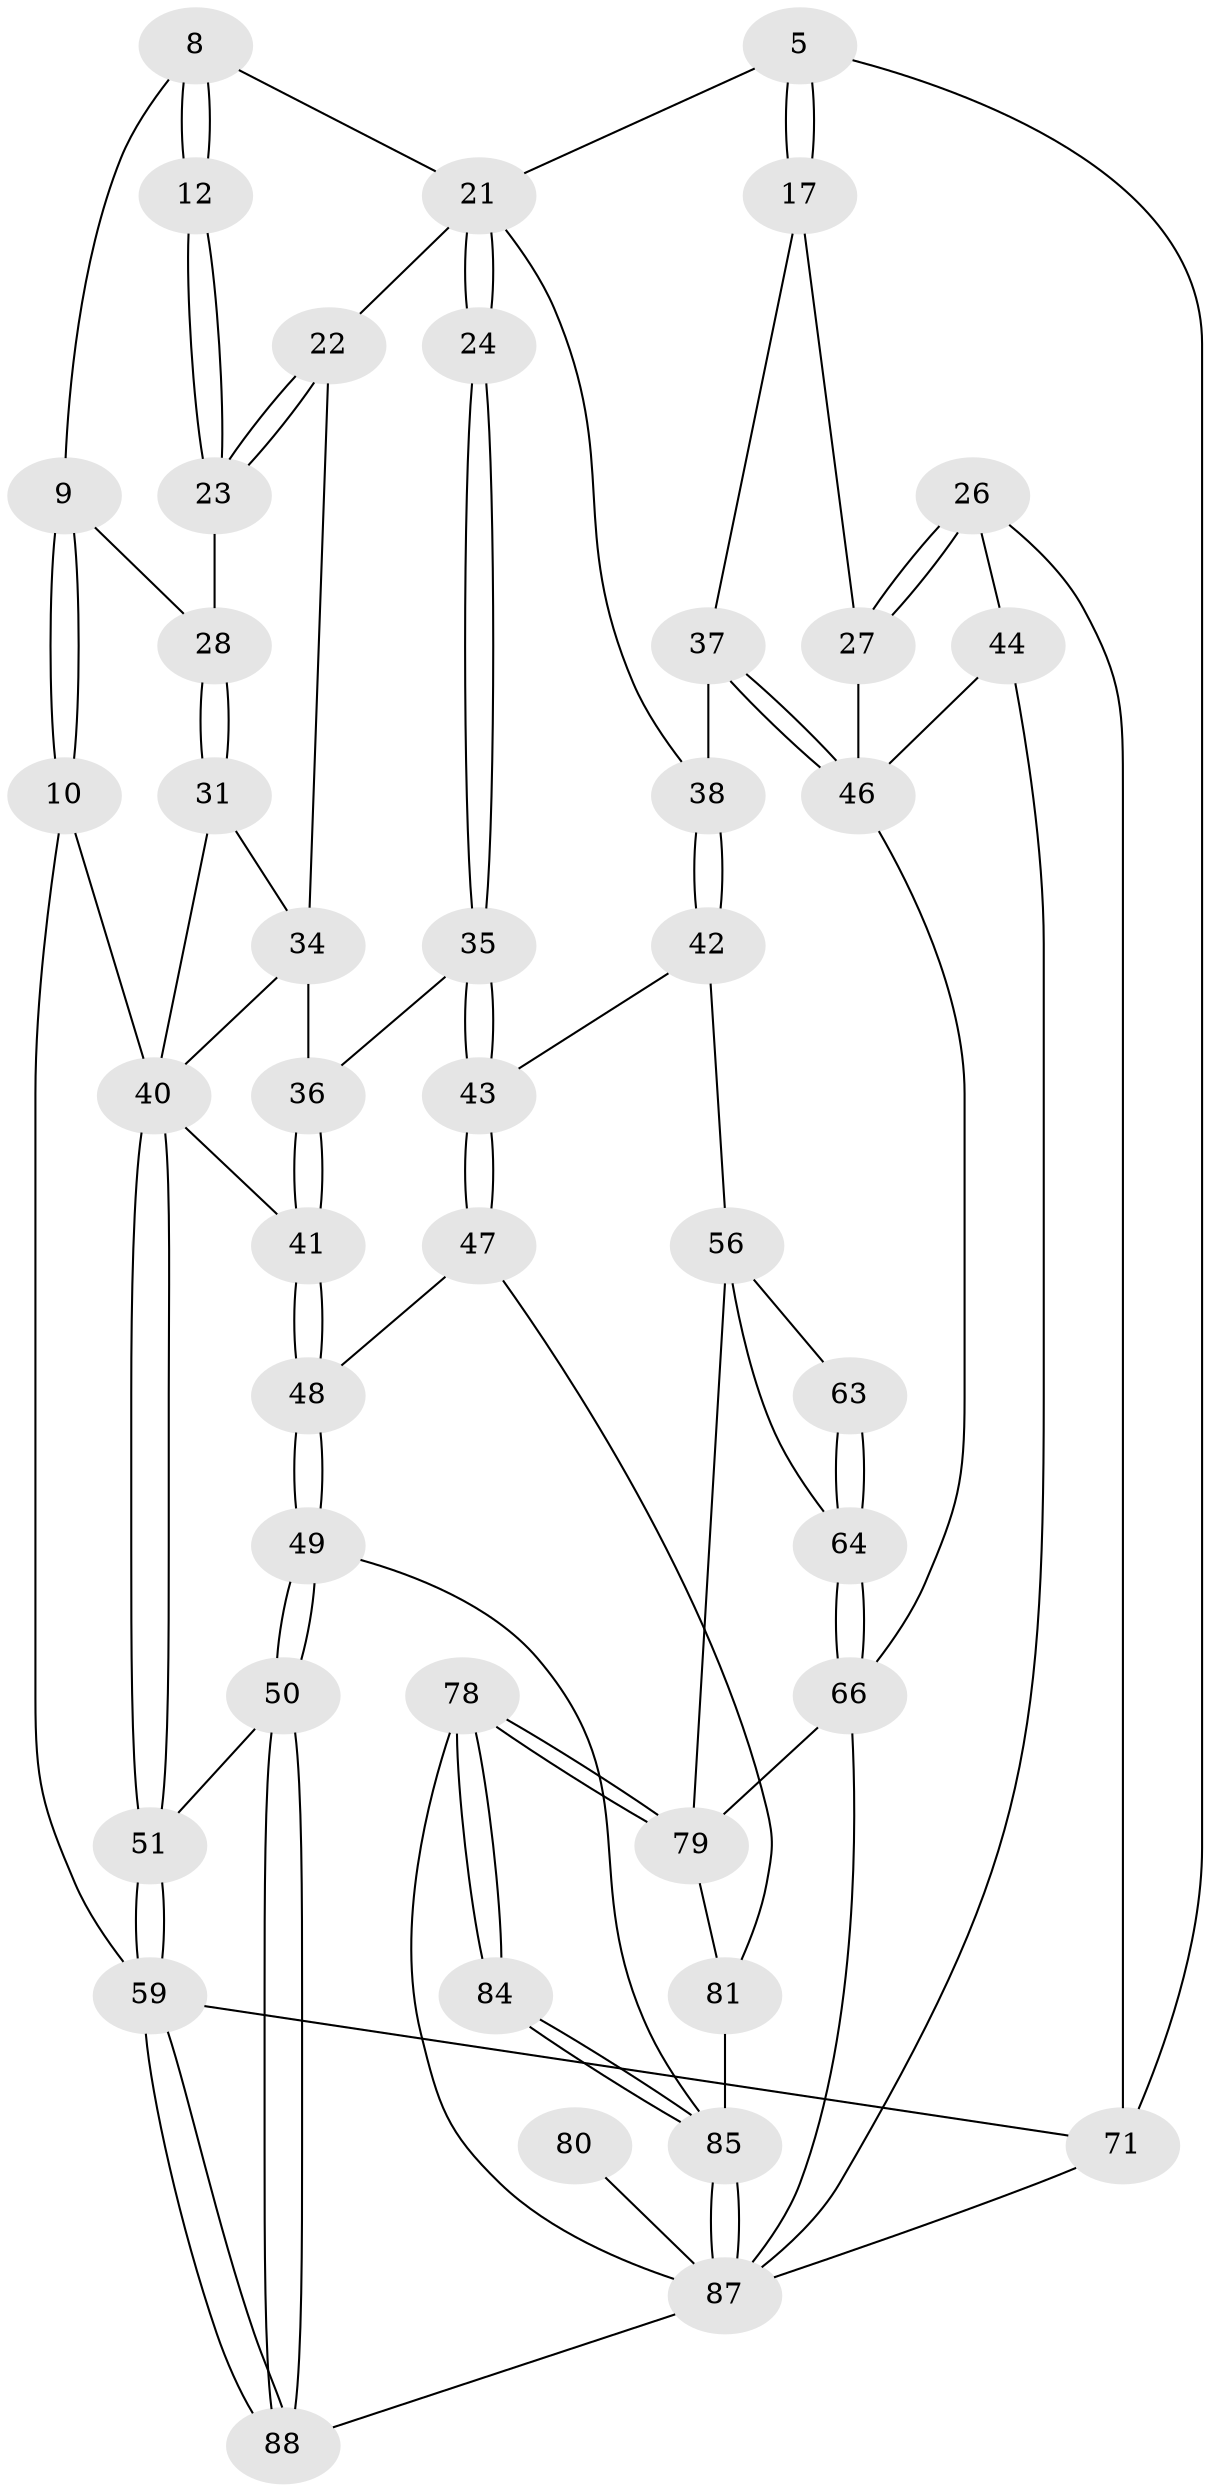 // original degree distribution, {3: 0.022727272727272728, 5: 0.5681818181818182, 4: 0.2159090909090909, 6: 0.19318181818181818}
// Generated by graph-tools (version 1.1) at 2025/00/03/09/25 05:00:07]
// undirected, 44 vertices, 98 edges
graph export_dot {
graph [start="1"]
  node [color=gray90,style=filled];
  5 [pos="+0.5999640470340907+0"];
  8 [pos="+0.15201798315927134+0",super="+1+2"];
  9 [pos="+0.0853228230508606+0.10558783552209498"];
  10 [pos="+0+0.21789716943961535"];
  12 [pos="+0.25148010864365056+0.17991923395016296"];
  17 [pos="+0.6805384547975439+0.11843301165452012"];
  21 [pos="+0.406955174999382+0.21362011687167495",super="+4+20"];
  22 [pos="+0.26059938110937325+0.2229583564437349"];
  23 [pos="+0.24650419119029174+0.20803797496437818"];
  24 [pos="+0.49363285331414913+0.2794446461052103"];
  26 [pos="+0.8839225130789807+0.11916361383085498",super="+25+15"];
  27 [pos="+0.9199099908604629+0.3358605913448524",super="+16"];
  28 [pos="+0.19287958806542174+0.20788200820191888"];
  31 [pos="+0.09354995537683457+0.2753546396494902"];
  34 [pos="+0.12639937543453128+0.32242270440174337",super="+33"];
  35 [pos="+0.3340910705735203+0.3663988304887662"];
  36 [pos="+0.27446901707950067+0.37041610863810764"];
  37 [pos="+0.6658476720960073+0.3907574683876987",super="+30"];
  38 [pos="+0.5483625309032382+0.38184550536822315",super="+19"];
  40 [pos="+0+0.6518246040743993",super="+39+32"];
  41 [pos="+0.26460024308723423+0.39672374682480605"];
  42 [pos="+0.5364010787856801+0.41296778237861903"];
  43 [pos="+0.46718480397566964+0.46173536920395575"];
  44 [pos="+1+0.3922738133195081"];
  46 [pos="+0.7793284459090404+0.4720033616570453",super="+45"];
  47 [pos="+0.40474856236211937+0.5471318349133594"];
  48 [pos="+0.24621930125476973+0.5342276150887189"];
  49 [pos="+0.06003693800095487+0.6837551336014286"];
  50 [pos="+0+0.6956094918954151"];
  51 [pos="+0+0.6971390425591524"];
  56 [pos="+0.5579040053966251+0.607154633744588",super="+55"];
  59 [pos="+0+1",super="+11+7"];
  63 [pos="+0.6581912884520013+0.6084206028475714"];
  64 [pos="+0.7035615903252473+0.661759970071764",super="+53+54"];
  66 [pos="+0.7048176828601322+0.6734130684699909",super="+65+62+52"];
  71 [pos="+1+1",super="+14+13"];
  78 [pos="+0.6395240398273263+0.8421156262314304"];
  79 [pos="+0.5981089583402918+0.7913325233724062",super="+75+67"];
  80 [pos="+0.9392408981440259+0.8811034512901028"];
  81 [pos="+0.4703712813130422+0.8232298728192442",super="+76"];
  84 [pos="+0.4519170142642156+0.9483133754243409"];
  85 [pos="+0.41526414679457174+1",super="+82"];
  87 [pos="+0.41267850041883253+1",super="+86+74+73"];
  88 [pos="+0.38126562961974225+1"];
  5 -- 17;
  5 -- 17;
  5 -- 71;
  5 -- 21;
  8 -- 9;
  8 -- 12 [weight=2];
  8 -- 12;
  8 -- 21;
  9 -- 10;
  9 -- 10;
  9 -- 28;
  10 -- 59;
  10 -- 40;
  12 -- 23;
  12 -- 23;
  17 -- 27;
  17 -- 37;
  21 -- 22;
  21 -- 24 [weight=2];
  21 -- 24;
  21 -- 38;
  22 -- 23;
  22 -- 23;
  22 -- 34;
  23 -- 28;
  24 -- 35;
  24 -- 35;
  26 -- 27 [weight=2];
  26 -- 27;
  26 -- 44;
  26 -- 71 [weight=2];
  27 -- 46;
  28 -- 31;
  28 -- 31;
  31 -- 34;
  31 -- 40;
  34 -- 36;
  34 -- 40;
  35 -- 36;
  35 -- 43;
  35 -- 43;
  36 -- 41;
  36 -- 41;
  37 -- 38 [weight=2];
  37 -- 46 [weight=2];
  37 -- 46;
  38 -- 42;
  38 -- 42;
  40 -- 51;
  40 -- 51;
  40 -- 41;
  41 -- 48;
  41 -- 48;
  42 -- 43;
  42 -- 56;
  43 -- 47;
  43 -- 47;
  44 -- 46;
  44 -- 87;
  46 -- 66;
  47 -- 48;
  47 -- 81;
  48 -- 49;
  48 -- 49;
  49 -- 50;
  49 -- 50;
  49 -- 85;
  50 -- 51;
  50 -- 88;
  50 -- 88;
  51 -- 59;
  51 -- 59;
  56 -- 63;
  56 -- 79;
  56 -- 64;
  59 -- 88;
  59 -- 88;
  59 -- 71 [weight=3];
  63 -- 64 [weight=2];
  63 -- 64;
  64 -- 66 [weight=2];
  64 -- 66;
  66 -- 87 [weight=2];
  66 -- 79;
  71 -- 87 [weight=2];
  78 -- 79;
  78 -- 79;
  78 -- 84;
  78 -- 84;
  78 -- 87;
  79 -- 81 [weight=3];
  80 -- 87 [weight=3];
  81 -- 85 [weight=2];
  84 -- 85 [weight=2];
  84 -- 85;
  85 -- 87;
  85 -- 87;
  87 -- 88;
}

